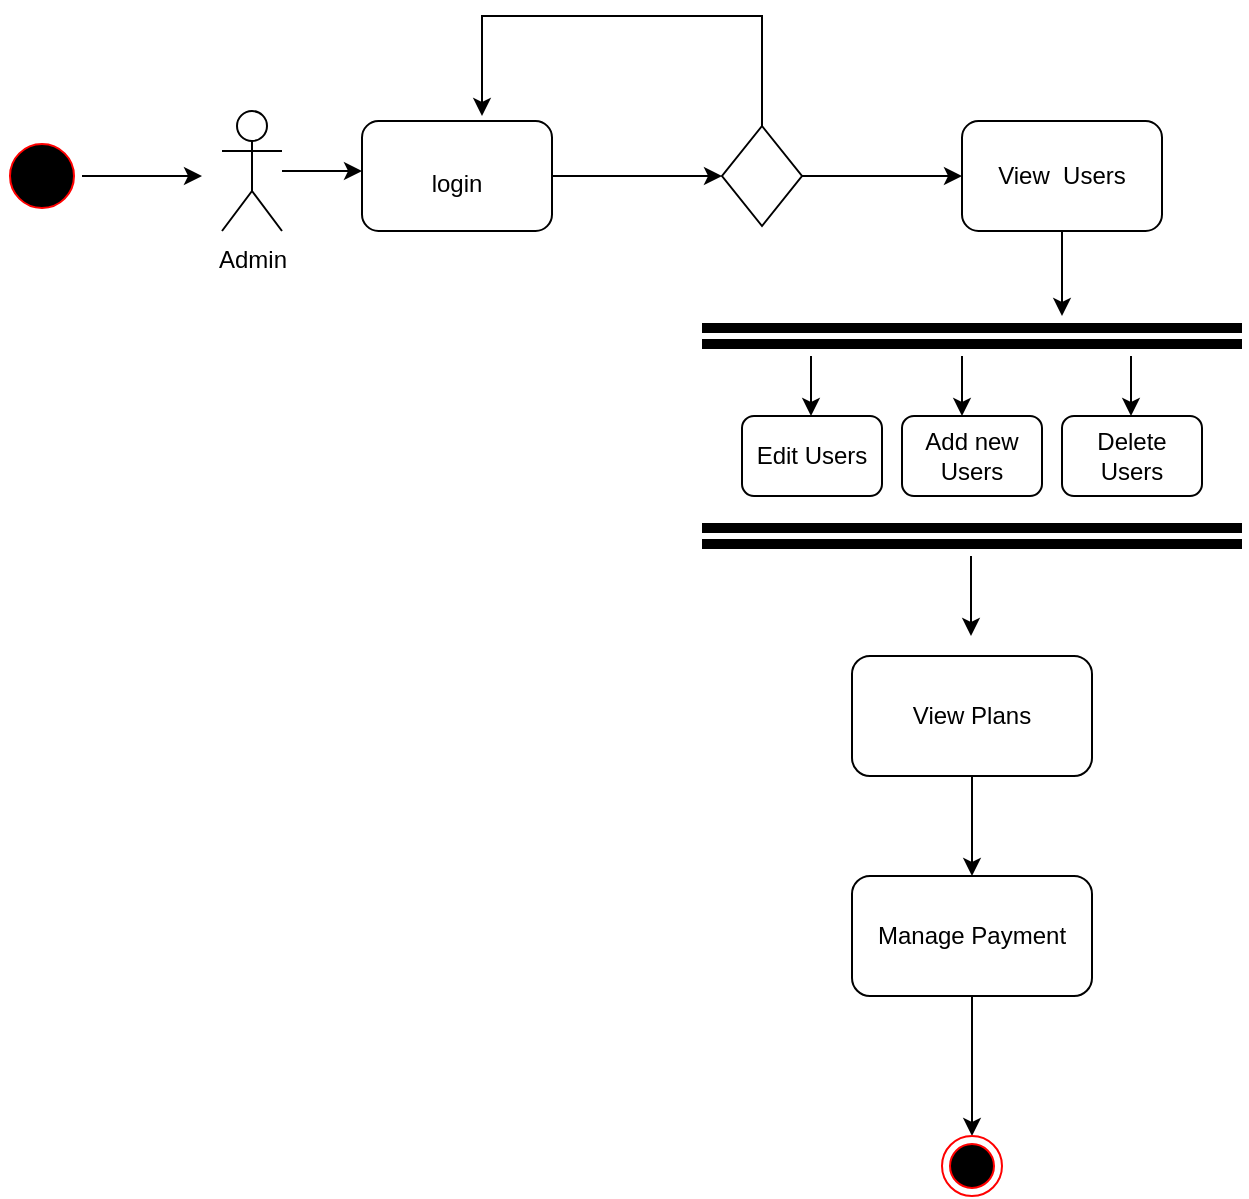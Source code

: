 <mxfile version="17.1.2" type="device"><diagram id="qmPC0RGSbPb1nTU4XPhG" name="Page-1"><mxGraphModel dx="2053" dy="632" grid="1" gridSize="10" guides="1" tooltips="1" connect="1" arrows="1" fold="1" page="1" pageScale="1" pageWidth="850" pageHeight="1100" math="0" shadow="0"><root><mxCell id="0"/><mxCell id="1" parent="0"/><mxCell id="949sTGYlftvuDpYNGlua-21" style="edgeStyle=orthogonalEdgeStyle;rounded=0;orthogonalLoop=1;jettySize=auto;html=1;" parent="1" source="vaTrt4Msuzb3bqK8jsrj-2" edge="1"><mxGeometry relative="1" as="geometry"><mxPoint x="30" y="160" as="targetPoint"/></mxGeometry></mxCell><mxCell id="vaTrt4Msuzb3bqK8jsrj-2" value="" style="ellipse;html=1;shape=startState;fillColor=#000000;strokeColor=#ff0000;fontSize=20;" parent="1" vertex="1"><mxGeometry x="-70" y="140" width="40" height="40" as="geometry"/></mxCell><mxCell id="vaTrt4Msuzb3bqK8jsrj-8" value="" style="edgeStyle=orthogonalEdgeStyle;rounded=0;orthogonalLoop=1;jettySize=auto;html=1;" parent="1" source="vaTrt4Msuzb3bqK8jsrj-3" target="vaTrt4Msuzb3bqK8jsrj-7" edge="1"><mxGeometry relative="1" as="geometry"/></mxCell><mxCell id="vaTrt4Msuzb3bqK8jsrj-3" value="&lt;font style=&quot;font-size: 12px&quot;&gt;login&lt;/font&gt;" style="rounded=1;whiteSpace=wrap;html=1;fontSize=20;fillColor=none;strokeColor=default;" parent="1" vertex="1"><mxGeometry x="110" y="132.5" width="95" height="55" as="geometry"/></mxCell><mxCell id="vaTrt4Msuzb3bqK8jsrj-16" value="" style="edgeStyle=orthogonalEdgeStyle;rounded=0;orthogonalLoop=1;jettySize=auto;html=1;" parent="1" source="vaTrt4Msuzb3bqK8jsrj-7" target="vaTrt4Msuzb3bqK8jsrj-15" edge="1"><mxGeometry relative="1" as="geometry"/></mxCell><mxCell id="vaTrt4Msuzb3bqK8jsrj-7" value="" style="rhombus;whiteSpace=wrap;html=1;strokeColor=default;fillColor=none;" parent="1" vertex="1"><mxGeometry x="290" y="135" width="40" height="50" as="geometry"/></mxCell><mxCell id="vaTrt4Msuzb3bqK8jsrj-13" value="" style="endArrow=classic;html=1;rounded=0;exitX=0.5;exitY=0;exitDx=0;exitDy=0;" parent="1" source="vaTrt4Msuzb3bqK8jsrj-7" edge="1"><mxGeometry width="50" height="50" relative="1" as="geometry"><mxPoint x="290" y="130" as="sourcePoint"/><mxPoint x="170" y="130" as="targetPoint"/><Array as="points"><mxPoint x="310" y="80"/><mxPoint x="170" y="80"/></Array></mxGeometry></mxCell><mxCell id="949sTGYlftvuDpYNGlua-1" style="edgeStyle=orthogonalEdgeStyle;rounded=0;orthogonalLoop=1;jettySize=auto;html=1;" parent="1" source="vaTrt4Msuzb3bqK8jsrj-15" edge="1"><mxGeometry relative="1" as="geometry"><mxPoint x="460" y="230" as="targetPoint"/><Array as="points"><mxPoint x="460" y="210"/><mxPoint x="460" y="210"/></Array></mxGeometry></mxCell><mxCell id="vaTrt4Msuzb3bqK8jsrj-15" value="View&amp;nbsp; Users" style="rounded=1;whiteSpace=wrap;html=1;fillColor=none;" parent="1" vertex="1"><mxGeometry x="410" y="132.5" width="100" height="55" as="geometry"/></mxCell><mxCell id="949sTGYlftvuDpYNGlua-2" value="" style="shape=link;html=1;rounded=0;fontSize=12;strokeColor=#000000;strokeWidth=5;endSize=11;startSize=1;" parent="1" edge="1"><mxGeometry width="100" relative="1" as="geometry"><mxPoint x="280" y="240" as="sourcePoint"/><mxPoint x="550" y="240" as="targetPoint"/></mxGeometry></mxCell><mxCell id="949sTGYlftvuDpYNGlua-5" value="" style="endArrow=classic;html=1;rounded=0;fontSize=12;startSize=6;endSize=6;strokeColor=default;strokeWidth=1;" parent="1" edge="1"><mxGeometry width="50" height="50" relative="1" as="geometry"><mxPoint x="410" y="250" as="sourcePoint"/><mxPoint x="410" y="280" as="targetPoint"/></mxGeometry></mxCell><mxCell id="949sTGYlftvuDpYNGlua-6" value="Add new Users" style="rounded=1;whiteSpace=wrap;html=1;fontSize=12;strokeColor=default;fillColor=none;" parent="1" vertex="1"><mxGeometry x="380" y="280" width="70" height="40" as="geometry"/></mxCell><mxCell id="949sTGYlftvuDpYNGlua-7" value="Delete Users" style="rounded=1;whiteSpace=wrap;html=1;fontSize=12;strokeColor=default;fillColor=none;" parent="1" vertex="1"><mxGeometry x="460" y="280" width="70" height="40" as="geometry"/></mxCell><mxCell id="949sTGYlftvuDpYNGlua-8" value="" style="endArrow=classic;html=1;rounded=0;fontSize=12;startSize=6;endSize=6;strokeColor=default;strokeWidth=1;" parent="1" edge="1"><mxGeometry width="50" height="50" relative="1" as="geometry"><mxPoint x="494.5" y="250" as="sourcePoint"/><mxPoint x="494.5" y="280" as="targetPoint"/></mxGeometry></mxCell><mxCell id="949sTGYlftvuDpYNGlua-9" value="Edit Users" style="rounded=1;whiteSpace=wrap;html=1;fontSize=12;strokeColor=default;fillColor=none;" parent="1" vertex="1"><mxGeometry x="300" y="280" width="70" height="40" as="geometry"/></mxCell><mxCell id="949sTGYlftvuDpYNGlua-11" value="" style="endArrow=classic;html=1;rounded=0;fontSize=12;startSize=6;endSize=6;strokeColor=default;strokeWidth=1;" parent="1" edge="1"><mxGeometry width="50" height="50" relative="1" as="geometry"><mxPoint x="334.5" y="250" as="sourcePoint"/><mxPoint x="334.5" y="280" as="targetPoint"/></mxGeometry></mxCell><mxCell id="949sTGYlftvuDpYNGlua-12" value="" style="shape=link;html=1;rounded=0;fontSize=12;strokeColor=#000000;strokeWidth=5;endSize=11;startSize=1;" parent="1" edge="1"><mxGeometry width="100" relative="1" as="geometry"><mxPoint x="280" y="340" as="sourcePoint"/><mxPoint x="550" y="340" as="targetPoint"/></mxGeometry></mxCell><mxCell id="949sTGYlftvuDpYNGlua-13" value="" style="endArrow=classic;html=1;rounded=0;fontSize=12;startSize=6;endSize=6;strokeColor=default;strokeWidth=1;entryX=0.5;entryY=0;entryDx=0;entryDy=0;" parent="1" edge="1"><mxGeometry width="50" height="50" relative="1" as="geometry"><mxPoint x="414.5" y="350" as="sourcePoint"/><mxPoint x="414.5" y="390" as="targetPoint"/></mxGeometry></mxCell><mxCell id="949sTGYlftvuDpYNGlua-15" style="edgeStyle=orthogonalEdgeStyle;rounded=0;orthogonalLoop=1;jettySize=auto;html=1;" parent="1" source="949sTGYlftvuDpYNGlua-14" edge="1"><mxGeometry relative="1" as="geometry"><mxPoint x="415" y="510" as="targetPoint"/></mxGeometry></mxCell><mxCell id="949sTGYlftvuDpYNGlua-14" value="View Plans" style="rounded=1;whiteSpace=wrap;html=1;fontSize=12;strokeColor=default;fillColor=none;" parent="1" vertex="1"><mxGeometry x="355" y="400" width="120" height="60" as="geometry"/></mxCell><mxCell id="949sTGYlftvuDpYNGlua-17" style="edgeStyle=orthogonalEdgeStyle;rounded=0;orthogonalLoop=1;jettySize=auto;html=1;" parent="1" source="949sTGYlftvuDpYNGlua-16" edge="1"><mxGeometry relative="1" as="geometry"><mxPoint x="415" y="640" as="targetPoint"/></mxGeometry></mxCell><mxCell id="949sTGYlftvuDpYNGlua-16" value="Manage Payment" style="rounded=1;whiteSpace=wrap;html=1;fontSize=12;strokeColor=default;fillColor=none;" parent="1" vertex="1"><mxGeometry x="355" y="510" width="120" height="60" as="geometry"/></mxCell><mxCell id="949sTGYlftvuDpYNGlua-18" value="" style="ellipse;html=1;shape=endState;fillColor=#000000;strokeColor=#ff0000;" parent="1" vertex="1"><mxGeometry x="400" y="640" width="30" height="30" as="geometry"/></mxCell><mxCell id="949sTGYlftvuDpYNGlua-22" style="edgeStyle=orthogonalEdgeStyle;rounded=0;orthogonalLoop=1;jettySize=auto;html=1;" parent="1" source="949sTGYlftvuDpYNGlua-19" edge="1"><mxGeometry relative="1" as="geometry"><mxPoint x="110" y="157.5" as="targetPoint"/></mxGeometry></mxCell><mxCell id="949sTGYlftvuDpYNGlua-19" value="Admin" style="shape=umlActor;verticalLabelPosition=bottom;verticalAlign=top;html=1;outlineConnect=0;" parent="1" vertex="1"><mxGeometry x="40" y="127.5" width="30" height="60" as="geometry"/></mxCell></root></mxGraphModel></diagram></mxfile>